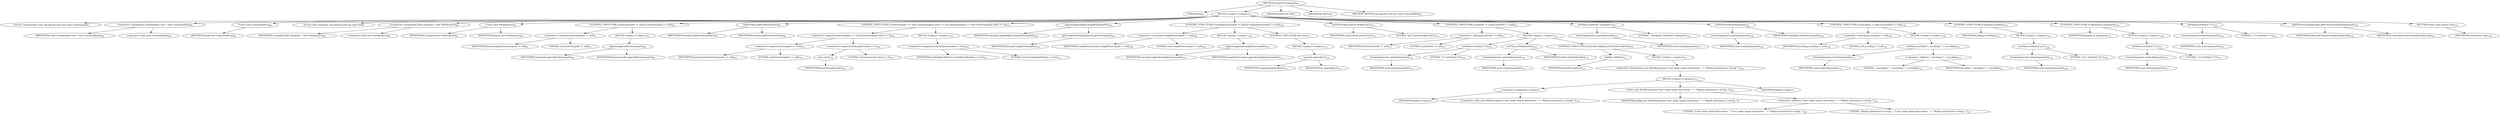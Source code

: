 digraph "setupGCJCommand" {  
"48" [label = <(METHOD,setupGCJCommand)<SUB>87</SUB>> ]
"12" [label = <(PARAM,this)<SUB>87</SUB>> ]
"49" [label = <(BLOCK,&lt;empty&gt;,&lt;empty&gt;)<SUB>87</SUB>> ]
"8" [label = <(LOCAL,Commandline cmd: org.apache.tools.ant.types.Commandline)> ]
"50" [label = <(&lt;operator&gt;.assignment,Commandline cmd = new Commandline())<SUB>88</SUB>> ]
"51" [label = <(IDENTIFIER,cmd,Commandline cmd = new Commandline())<SUB>88</SUB>> ]
"52" [label = <(&lt;operator&gt;.alloc,new Commandline())<SUB>88</SUB>> ]
"53" [label = <(&lt;init&gt;,new Commandline())<SUB>88</SUB>> ]
"7" [label = <(IDENTIFIER,cmd,new Commandline())<SUB>88</SUB>> ]
"10" [label = <(LOCAL,Path classpath: org.apache.tools.ant.types.Path)> ]
"54" [label = <(&lt;operator&gt;.assignment,Path classpath = new Path(project))<SUB>89</SUB>> ]
"55" [label = <(IDENTIFIER,classpath,Path classpath = new Path(project))<SUB>89</SUB>> ]
"56" [label = <(&lt;operator&gt;.alloc,new Path(project))<SUB>89</SUB>> ]
"57" [label = <(&lt;init&gt;,new Path(project))<SUB>89</SUB>> ]
"9" [label = <(IDENTIFIER,classpath,new Path(project))<SUB>89</SUB>> ]
"58" [label = <(IDENTIFIER,project,new Path(project))<SUB>89</SUB>> ]
"59" [label = <(CONTROL_STRUCTURE,if (bootclasspath != null),if (bootclasspath != null))<SUB>93</SUB>> ]
"60" [label = <(&lt;operator&gt;.notEquals,bootclasspath != null)<SUB>93</SUB>> ]
"61" [label = <(IDENTIFIER,bootclasspath,bootclasspath != null)<SUB>93</SUB>> ]
"62" [label = <(LITERAL,null,bootclasspath != null)<SUB>93</SUB>> ]
"63" [label = <(BLOCK,&lt;empty&gt;,&lt;empty&gt;)<SUB>93</SUB>> ]
"64" [label = <(append,append(bootclasspath))<SUB>94</SUB>> ]
"65" [label = <(IDENTIFIER,classpath,append(bootclasspath))<SUB>94</SUB>> ]
"66" [label = <(IDENTIFIER,bootclasspath,append(bootclasspath))<SUB>94</SUB>> ]
"67" [label = <(addExtdirs,addExtdirs(extdirs))<SUB>99</SUB>> ]
"68" [label = <(IDENTIFIER,classpath,addExtdirs(extdirs))<SUB>99</SUB>> ]
"69" [label = <(IDENTIFIER,extdirs,addExtdirs(extdirs))<SUB>99</SUB>> ]
"70" [label = <(CONTROL_STRUCTURE,if (bootclasspath == null || bootclasspath.size() == 0),if (bootclasspath == null || bootclasspath.size() == 0))<SUB>101</SUB>> ]
"71" [label = <(&lt;operator&gt;.logicalOr,bootclasspath == null || bootclasspath.size() == 0)<SUB>101</SUB>> ]
"72" [label = <(&lt;operator&gt;.equals,bootclasspath == null)<SUB>101</SUB>> ]
"73" [label = <(IDENTIFIER,bootclasspath,bootclasspath == null)<SUB>101</SUB>> ]
"74" [label = <(LITERAL,null,bootclasspath == null)<SUB>101</SUB>> ]
"75" [label = <(&lt;operator&gt;.equals,bootclasspath.size() == 0)<SUB>101</SUB>> ]
"76" [label = <(size,size())<SUB>101</SUB>> ]
"77" [label = <(IDENTIFIER,bootclasspath,size())<SUB>101</SUB>> ]
"78" [label = <(LITERAL,0,bootclasspath.size() == 0)<SUB>101</SUB>> ]
"79" [label = <(BLOCK,&lt;empty&gt;,&lt;empty&gt;)<SUB>101</SUB>> ]
"80" [label = <(&lt;operator&gt;.assignment,includeJavaRuntime = true)<SUB>103</SUB>> ]
"81" [label = <(IDENTIFIER,includeJavaRuntime,includeJavaRuntime = true)<SUB>103</SUB>> ]
"82" [label = <(LITERAL,true,includeJavaRuntime = true)<SUB>103</SUB>> ]
"83" [label = <(append,append(getCompileClasspath()))<SUB>105</SUB>> ]
"84" [label = <(IDENTIFIER,classpath,append(getCompileClasspath()))<SUB>105</SUB>> ]
"85" [label = <(getCompileClasspath,getCompileClasspath())<SUB>105</SUB>> ]
"11" [label = <(IDENTIFIER,this,getCompileClasspath())<SUB>105</SUB>> ]
"86" [label = <(CONTROL_STRUCTURE,if (compileSourcepath != null),if (compileSourcepath != null))<SUB>109</SUB>> ]
"87" [label = <(&lt;operator&gt;.notEquals,compileSourcepath != null)<SUB>109</SUB>> ]
"88" [label = <(IDENTIFIER,compileSourcepath,compileSourcepath != null)<SUB>109</SUB>> ]
"89" [label = <(LITERAL,null,compileSourcepath != null)<SUB>109</SUB>> ]
"90" [label = <(BLOCK,&lt;empty&gt;,&lt;empty&gt;)<SUB>109</SUB>> ]
"91" [label = <(append,append(compileSourcepath))<SUB>110</SUB>> ]
"92" [label = <(IDENTIFIER,classpath,append(compileSourcepath))<SUB>110</SUB>> ]
"93" [label = <(IDENTIFIER,compileSourcepath,append(compileSourcepath))<SUB>110</SUB>> ]
"94" [label = <(CONTROL_STRUCTURE,else,else)<SUB>111</SUB>> ]
"95" [label = <(BLOCK,&lt;empty&gt;,&lt;empty&gt;)<SUB>111</SUB>> ]
"96" [label = <(append,append(src))<SUB>112</SUB>> ]
"97" [label = <(IDENTIFIER,classpath,append(src))<SUB>112</SUB>> ]
"98" [label = <(IDENTIFIER,src,append(src))<SUB>112</SUB>> ]
"99" [label = <(setExecutable,setExecutable(&quot;gcj&quot;))<SUB>115</SUB>> ]
"100" [label = <(IDENTIFIER,cmd,setExecutable(&quot;gcj&quot;))<SUB>115</SUB>> ]
"101" [label = <(LITERAL,&quot;gcj&quot;,setExecutable(&quot;gcj&quot;))<SUB>115</SUB>> ]
"102" [label = <(CONTROL_STRUCTURE,if (destDir != null),if (destDir != null))<SUB>117</SUB>> ]
"103" [label = <(&lt;operator&gt;.notEquals,destDir != null)<SUB>117</SUB>> ]
"104" [label = <(IDENTIFIER,destDir,destDir != null)<SUB>117</SUB>> ]
"105" [label = <(LITERAL,null,destDir != null)<SUB>117</SUB>> ]
"106" [label = <(BLOCK,&lt;empty&gt;,&lt;empty&gt;)<SUB>117</SUB>> ]
"107" [label = <(setValue,setValue(&quot;-d&quot;))<SUB>118</SUB>> ]
"108" [label = <(createArgument,createArgument())<SUB>118</SUB>> ]
"109" [label = <(IDENTIFIER,cmd,createArgument())<SUB>118</SUB>> ]
"110" [label = <(LITERAL,&quot;-d&quot;,setValue(&quot;-d&quot;))<SUB>118</SUB>> ]
"111" [label = <(setFile,setFile(destDir))<SUB>119</SUB>> ]
"112" [label = <(createArgument,createArgument())<SUB>119</SUB>> ]
"113" [label = <(IDENTIFIER,cmd,createArgument())<SUB>119</SUB>> ]
"114" [label = <(IDENTIFIER,destDir,setFile(destDir))<SUB>119</SUB>> ]
"115" [label = <(CONTROL_STRUCTURE,if (destDir.mkdirs()),if (destDir.mkdirs()))<SUB>121</SUB>> ]
"116" [label = <(mkdirs,mkdirs())<SUB>121</SUB>> ]
"117" [label = <(IDENTIFIER,destDir,mkdirs())<SUB>121</SUB>> ]
"118" [label = <(BLOCK,&lt;empty&gt;,&lt;empty&gt;)<SUB>121</SUB>> ]
"119" [label = <(&lt;operator&gt;.throw,throw new BuildException(&quot;Can't make output directories. &quot; + &quot;Maybe permission is wrong. &quot;);)<SUB>122</SUB>> ]
"120" [label = <(BLOCK,&lt;empty&gt;,&lt;empty&gt;)<SUB>122</SUB>> ]
"121" [label = <(&lt;operator&gt;.assignment,&lt;empty&gt;)> ]
"122" [label = <(IDENTIFIER,$obj2,&lt;empty&gt;)> ]
"123" [label = <(&lt;operator&gt;.alloc,new BuildException(&quot;Can't make output directories. &quot; + &quot;Maybe permission is wrong. &quot;))<SUB>122</SUB>> ]
"124" [label = <(&lt;init&gt;,new BuildException(&quot;Can't make output directories. &quot; + &quot;Maybe permission is wrong. &quot;))<SUB>122</SUB>> ]
"125" [label = <(IDENTIFIER,$obj2,new BuildException(&quot;Can't make output directories. &quot; + &quot;Maybe permission is wrong. &quot;))> ]
"126" [label = <(&lt;operator&gt;.addition,&quot;Can't make output directories. &quot; + &quot;Maybe permission is wrong. &quot;)<SUB>122</SUB>> ]
"127" [label = <(LITERAL,&quot;Can't make output directories. &quot;,&quot;Can't make output directories. &quot; + &quot;Maybe permission is wrong. &quot;)<SUB>122</SUB>> ]
"128" [label = <(LITERAL,&quot;Maybe permission is wrong. &quot;,&quot;Can't make output directories. &quot; + &quot;Maybe permission is wrong. &quot;)<SUB>123</SUB>> ]
"129" [label = <(IDENTIFIER,$obj2,&lt;empty&gt;)> ]
"130" [label = <(setValue,setValue(&quot;-classpath&quot;))<SUB>127</SUB>> ]
"131" [label = <(createArgument,createArgument())<SUB>127</SUB>> ]
"132" [label = <(IDENTIFIER,cmd,createArgument())<SUB>127</SUB>> ]
"133" [label = <(LITERAL,&quot;-classpath&quot;,setValue(&quot;-classpath&quot;))<SUB>127</SUB>> ]
"134" [label = <(setPath,setPath(classpath))<SUB>128</SUB>> ]
"135" [label = <(createArgument,createArgument())<SUB>128</SUB>> ]
"136" [label = <(IDENTIFIER,cmd,createArgument())<SUB>128</SUB>> ]
"137" [label = <(IDENTIFIER,classpath,setPath(classpath))<SUB>128</SUB>> ]
"138" [label = <(CONTROL_STRUCTURE,if (encoding != null),if (encoding != null))<SUB>130</SUB>> ]
"139" [label = <(&lt;operator&gt;.notEquals,encoding != null)<SUB>130</SUB>> ]
"140" [label = <(IDENTIFIER,encoding,encoding != null)<SUB>130</SUB>> ]
"141" [label = <(LITERAL,null,encoding != null)<SUB>130</SUB>> ]
"142" [label = <(BLOCK,&lt;empty&gt;,&lt;empty&gt;)<SUB>130</SUB>> ]
"143" [label = <(setValue,setValue(&quot;--encoding=&quot; + encoding))<SUB>131</SUB>> ]
"144" [label = <(createArgument,createArgument())<SUB>131</SUB>> ]
"145" [label = <(IDENTIFIER,cmd,createArgument())<SUB>131</SUB>> ]
"146" [label = <(&lt;operator&gt;.addition,&quot;--encoding=&quot; + encoding)<SUB>131</SUB>> ]
"147" [label = <(LITERAL,&quot;--encoding=&quot;,&quot;--encoding=&quot; + encoding)<SUB>131</SUB>> ]
"148" [label = <(IDENTIFIER,encoding,&quot;--encoding=&quot; + encoding)<SUB>131</SUB>> ]
"149" [label = <(CONTROL_STRUCTURE,if (debug),if (debug))<SUB>133</SUB>> ]
"150" [label = <(IDENTIFIER,debug,if (debug))<SUB>133</SUB>> ]
"151" [label = <(BLOCK,&lt;empty&gt;,&lt;empty&gt;)<SUB>133</SUB>> ]
"152" [label = <(setValue,setValue(&quot;-g1&quot;))<SUB>134</SUB>> ]
"153" [label = <(createArgument,createArgument())<SUB>134</SUB>> ]
"154" [label = <(IDENTIFIER,cmd,createArgument())<SUB>134</SUB>> ]
"155" [label = <(LITERAL,&quot;-g1&quot;,setValue(&quot;-g1&quot;))<SUB>134</SUB>> ]
"156" [label = <(CONTROL_STRUCTURE,if (optimize),if (optimize))<SUB>136</SUB>> ]
"157" [label = <(IDENTIFIER,optimize,if (optimize))<SUB>136</SUB>> ]
"158" [label = <(BLOCK,&lt;empty&gt;,&lt;empty&gt;)<SUB>136</SUB>> ]
"159" [label = <(setValue,setValue(&quot;-O&quot;))<SUB>137</SUB>> ]
"160" [label = <(createArgument,createArgument())<SUB>137</SUB>> ]
"161" [label = <(IDENTIFIER,cmd,createArgument())<SUB>137</SUB>> ]
"162" [label = <(LITERAL,&quot;-O&quot;,setValue(&quot;-O&quot;))<SUB>137</SUB>> ]
"163" [label = <(setValue,setValue(&quot;-C&quot;))<SUB>143</SUB>> ]
"164" [label = <(createArgument,createArgument())<SUB>143</SUB>> ]
"165" [label = <(IDENTIFIER,cmd,createArgument())<SUB>143</SUB>> ]
"166" [label = <(LITERAL,&quot;-C&quot;,setValue(&quot;-C&quot;))<SUB>143</SUB>> ]
"167" [label = <(addCurrentCompilerArgs,addCurrentCompilerArgs(cmd))<SUB>145</SUB>> ]
"13" [label = <(IDENTIFIER,this,addCurrentCompilerArgs(cmd))<SUB>145</SUB>> ]
"168" [label = <(IDENTIFIER,cmd,addCurrentCompilerArgs(cmd))<SUB>145</SUB>> ]
"169" [label = <(RETURN,return cmd;,return cmd;)<SUB>147</SUB>> ]
"170" [label = <(IDENTIFIER,cmd,return cmd;)<SUB>147</SUB>> ]
"171" [label = <(MODIFIER,PROTECTED)> ]
"172" [label = <(MODIFIER,VIRTUAL)> ]
"173" [label = <(METHOD_RETURN,org.apache.tools.ant.types.Commandline)<SUB>87</SUB>> ]
  "48" -> "12" 
  "48" -> "49" 
  "48" -> "171" 
  "48" -> "172" 
  "48" -> "173" 
  "49" -> "8" 
  "49" -> "50" 
  "49" -> "53" 
  "49" -> "10" 
  "49" -> "54" 
  "49" -> "57" 
  "49" -> "59" 
  "49" -> "67" 
  "49" -> "70" 
  "49" -> "83" 
  "49" -> "86" 
  "49" -> "99" 
  "49" -> "102" 
  "49" -> "130" 
  "49" -> "134" 
  "49" -> "138" 
  "49" -> "149" 
  "49" -> "156" 
  "49" -> "163" 
  "49" -> "167" 
  "49" -> "169" 
  "50" -> "51" 
  "50" -> "52" 
  "53" -> "7" 
  "54" -> "55" 
  "54" -> "56" 
  "57" -> "9" 
  "57" -> "58" 
  "59" -> "60" 
  "59" -> "63" 
  "60" -> "61" 
  "60" -> "62" 
  "63" -> "64" 
  "64" -> "65" 
  "64" -> "66" 
  "67" -> "68" 
  "67" -> "69" 
  "70" -> "71" 
  "70" -> "79" 
  "71" -> "72" 
  "71" -> "75" 
  "72" -> "73" 
  "72" -> "74" 
  "75" -> "76" 
  "75" -> "78" 
  "76" -> "77" 
  "79" -> "80" 
  "80" -> "81" 
  "80" -> "82" 
  "83" -> "84" 
  "83" -> "85" 
  "85" -> "11" 
  "86" -> "87" 
  "86" -> "90" 
  "86" -> "94" 
  "87" -> "88" 
  "87" -> "89" 
  "90" -> "91" 
  "91" -> "92" 
  "91" -> "93" 
  "94" -> "95" 
  "95" -> "96" 
  "96" -> "97" 
  "96" -> "98" 
  "99" -> "100" 
  "99" -> "101" 
  "102" -> "103" 
  "102" -> "106" 
  "103" -> "104" 
  "103" -> "105" 
  "106" -> "107" 
  "106" -> "111" 
  "106" -> "115" 
  "107" -> "108" 
  "107" -> "110" 
  "108" -> "109" 
  "111" -> "112" 
  "111" -> "114" 
  "112" -> "113" 
  "115" -> "116" 
  "115" -> "118" 
  "116" -> "117" 
  "118" -> "119" 
  "119" -> "120" 
  "120" -> "121" 
  "120" -> "124" 
  "120" -> "129" 
  "121" -> "122" 
  "121" -> "123" 
  "124" -> "125" 
  "124" -> "126" 
  "126" -> "127" 
  "126" -> "128" 
  "130" -> "131" 
  "130" -> "133" 
  "131" -> "132" 
  "134" -> "135" 
  "134" -> "137" 
  "135" -> "136" 
  "138" -> "139" 
  "138" -> "142" 
  "139" -> "140" 
  "139" -> "141" 
  "142" -> "143" 
  "143" -> "144" 
  "143" -> "146" 
  "144" -> "145" 
  "146" -> "147" 
  "146" -> "148" 
  "149" -> "150" 
  "149" -> "151" 
  "151" -> "152" 
  "152" -> "153" 
  "152" -> "155" 
  "153" -> "154" 
  "156" -> "157" 
  "156" -> "158" 
  "158" -> "159" 
  "159" -> "160" 
  "159" -> "162" 
  "160" -> "161" 
  "163" -> "164" 
  "163" -> "166" 
  "164" -> "165" 
  "167" -> "13" 
  "167" -> "168" 
  "169" -> "170" 
}
